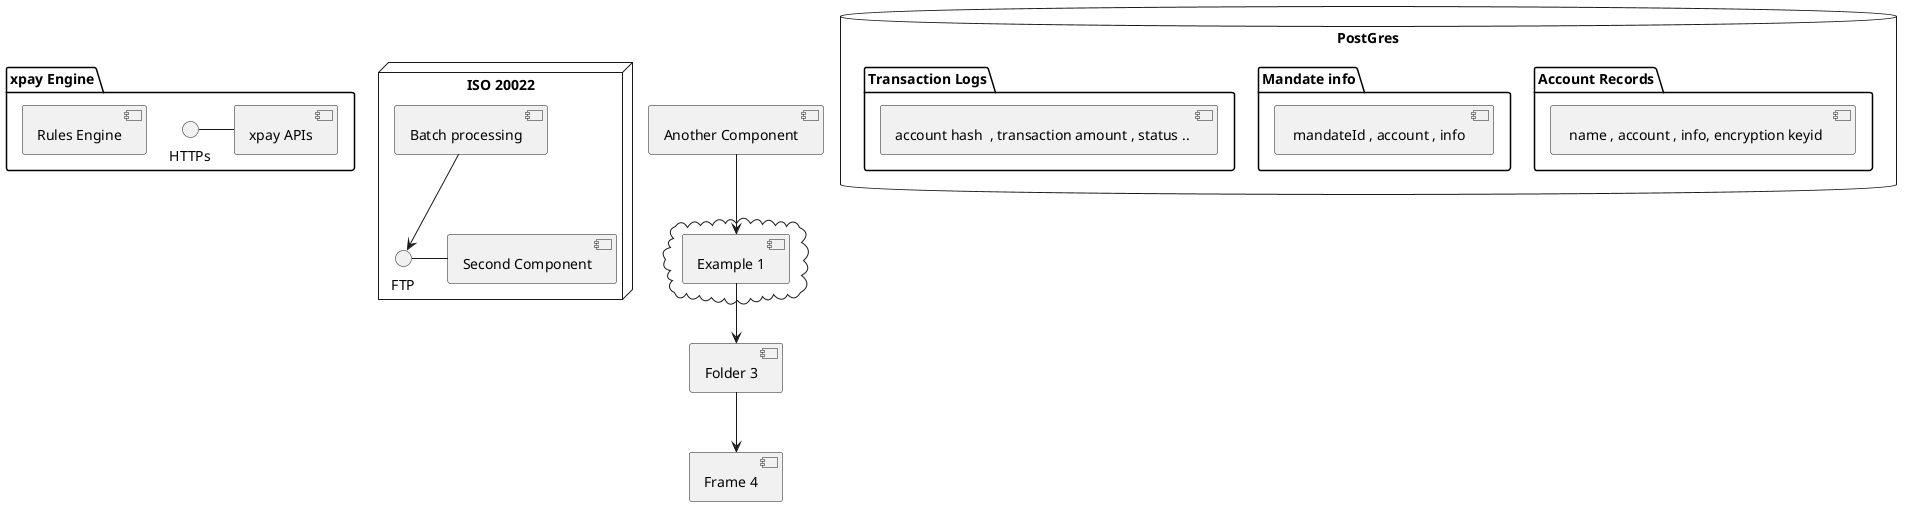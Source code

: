 @startuml
'https://plantuml.com/component-diagram


package "xpay Engine" {
  HTTPs - [xpay APIs]
  [Rules Engine]
}

node "ISO 20022" {
  FTP - [Second Component]
  [Batch processing] --> FTP
}

cloud {
  [Example 1]
}


database "PostGres" {
  folder "Account Records" {
    [ name , account , info, encryption keyid  ]
  }

  folder "Mandate info" {
      [ mandateId , account , info ]
    }
  folder "Transaction Logs" {
  [account hash  , transaction amount , status .. ]
  }

}


[Another Component] --> [Example 1]
[Example 1] --> [Folder 3]
[Folder 3] --> [Frame 4]

@enduml